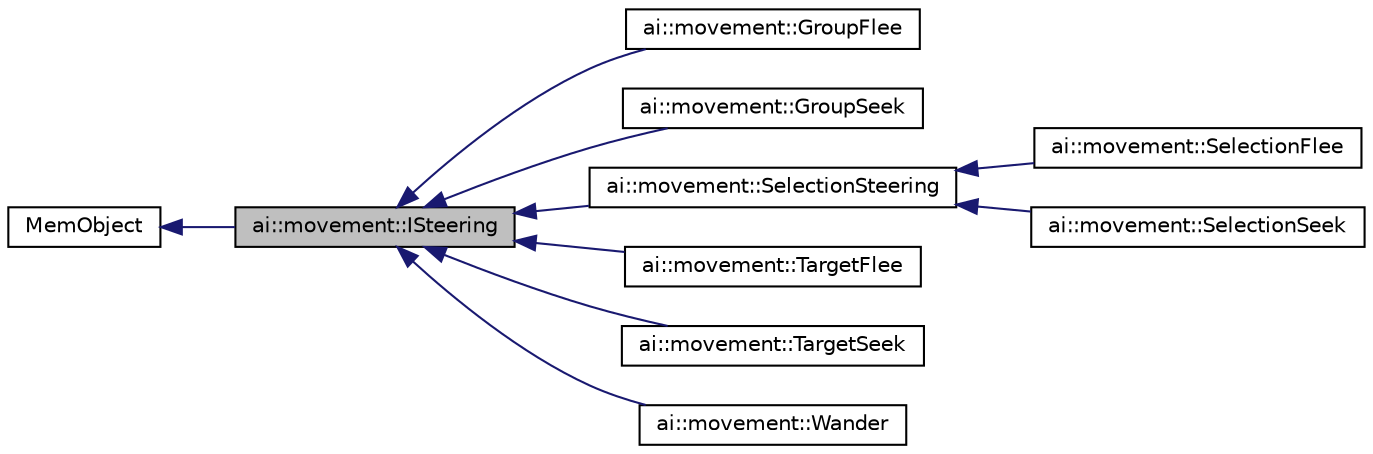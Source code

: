 digraph "ai::movement::ISteering"
{
  edge [fontname="Helvetica",fontsize="10",labelfontname="Helvetica",labelfontsize="10"];
  node [fontname="Helvetica",fontsize="10",shape=record];
  rankdir="LR";
  Node1 [label="ai::movement::ISteering",height=0.2,width=0.4,color="black", fillcolor="grey75", style="filled", fontcolor="black"];
  Node2 -> Node1 [dir="back",color="midnightblue",fontsize="10",style="solid",fontname="Helvetica"];
  Node2 [label="MemObject",height=0.2,width=0.4,color="black", fillcolor="white", style="filled",URL="$classai_1_1__MemObject.html"];
  Node1 -> Node3 [dir="back",color="midnightblue",fontsize="10",style="solid",fontname="Helvetica"];
  Node3 [label="ai::movement::GroupFlee",height=0.2,width=0.4,color="black", fillcolor="white", style="filled",URL="$classai_1_1movement_1_1GroupFlee.html",tooltip="Flees from a particular group. "];
  Node1 -> Node4 [dir="back",color="midnightblue",fontsize="10",style="solid",fontname="Helvetica"];
  Node4 [label="ai::movement::GroupSeek",height=0.2,width=0.4,color="black", fillcolor="white", style="filled",URL="$classai_1_1movement_1_1GroupSeek.html",tooltip="Seeks a particular group. "];
  Node1 -> Node5 [dir="back",color="midnightblue",fontsize="10",style="solid",fontname="Helvetica"];
  Node5 [label="ai::movement::SelectionSteering",height=0.2,width=0.4,color="black", fillcolor="white", style="filled",URL="$classai_1_1movement_1_1SelectionSteering.html",tooltip="IFilter steering interface "];
  Node5 -> Node6 [dir="back",color="midnightblue",fontsize="10",style="solid",fontname="Helvetica"];
  Node6 [label="ai::movement::SelectionFlee",height=0.2,width=0.4,color="black", fillcolor="white", style="filled",URL="$classai_1_1movement_1_1SelectionFlee.html",tooltip="Flees the current IFilter selection from the given ICharacter. "];
  Node5 -> Node7 [dir="back",color="midnightblue",fontsize="10",style="solid",fontname="Helvetica"];
  Node7 [label="ai::movement::SelectionSeek",height=0.2,width=0.4,color="black", fillcolor="white", style="filled",URL="$classai_1_1movement_1_1SelectionSeek.html",tooltip="Seeks the current IFilter selection from the given ICharacter. "];
  Node1 -> Node8 [dir="back",color="midnightblue",fontsize="10",style="solid",fontname="Helvetica"];
  Node8 [label="ai::movement::TargetFlee",height=0.2,width=0.4,color="black", fillcolor="white", style="filled",URL="$classai_1_1movement_1_1TargetFlee.html",tooltip="Flees from a particular target. "];
  Node1 -> Node9 [dir="back",color="midnightblue",fontsize="10",style="solid",fontname="Helvetica"];
  Node9 [label="ai::movement::TargetSeek",height=0.2,width=0.4,color="black", fillcolor="white", style="filled",URL="$classai_1_1movement_1_1TargetSeek.html",tooltip="Seeks a particular target. "];
  Node1 -> Node10 [dir="back",color="midnightblue",fontsize="10",style="solid",fontname="Helvetica"];
  Node10 [label="ai::movement::Wander",height=0.2,width=0.4,color="black", fillcolor="white", style="filled",URL="$classai_1_1movement_1_1Wander.html",tooltip="Moves forward in the direction the character is currently facing into. "];
}
